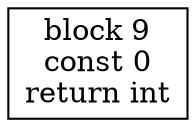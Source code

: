 digraph "String.toInt():int" {
size = "11,7.5";
codeblock_9 [ shape = box, label = "block 9\nconst 0\nreturn int"];
}